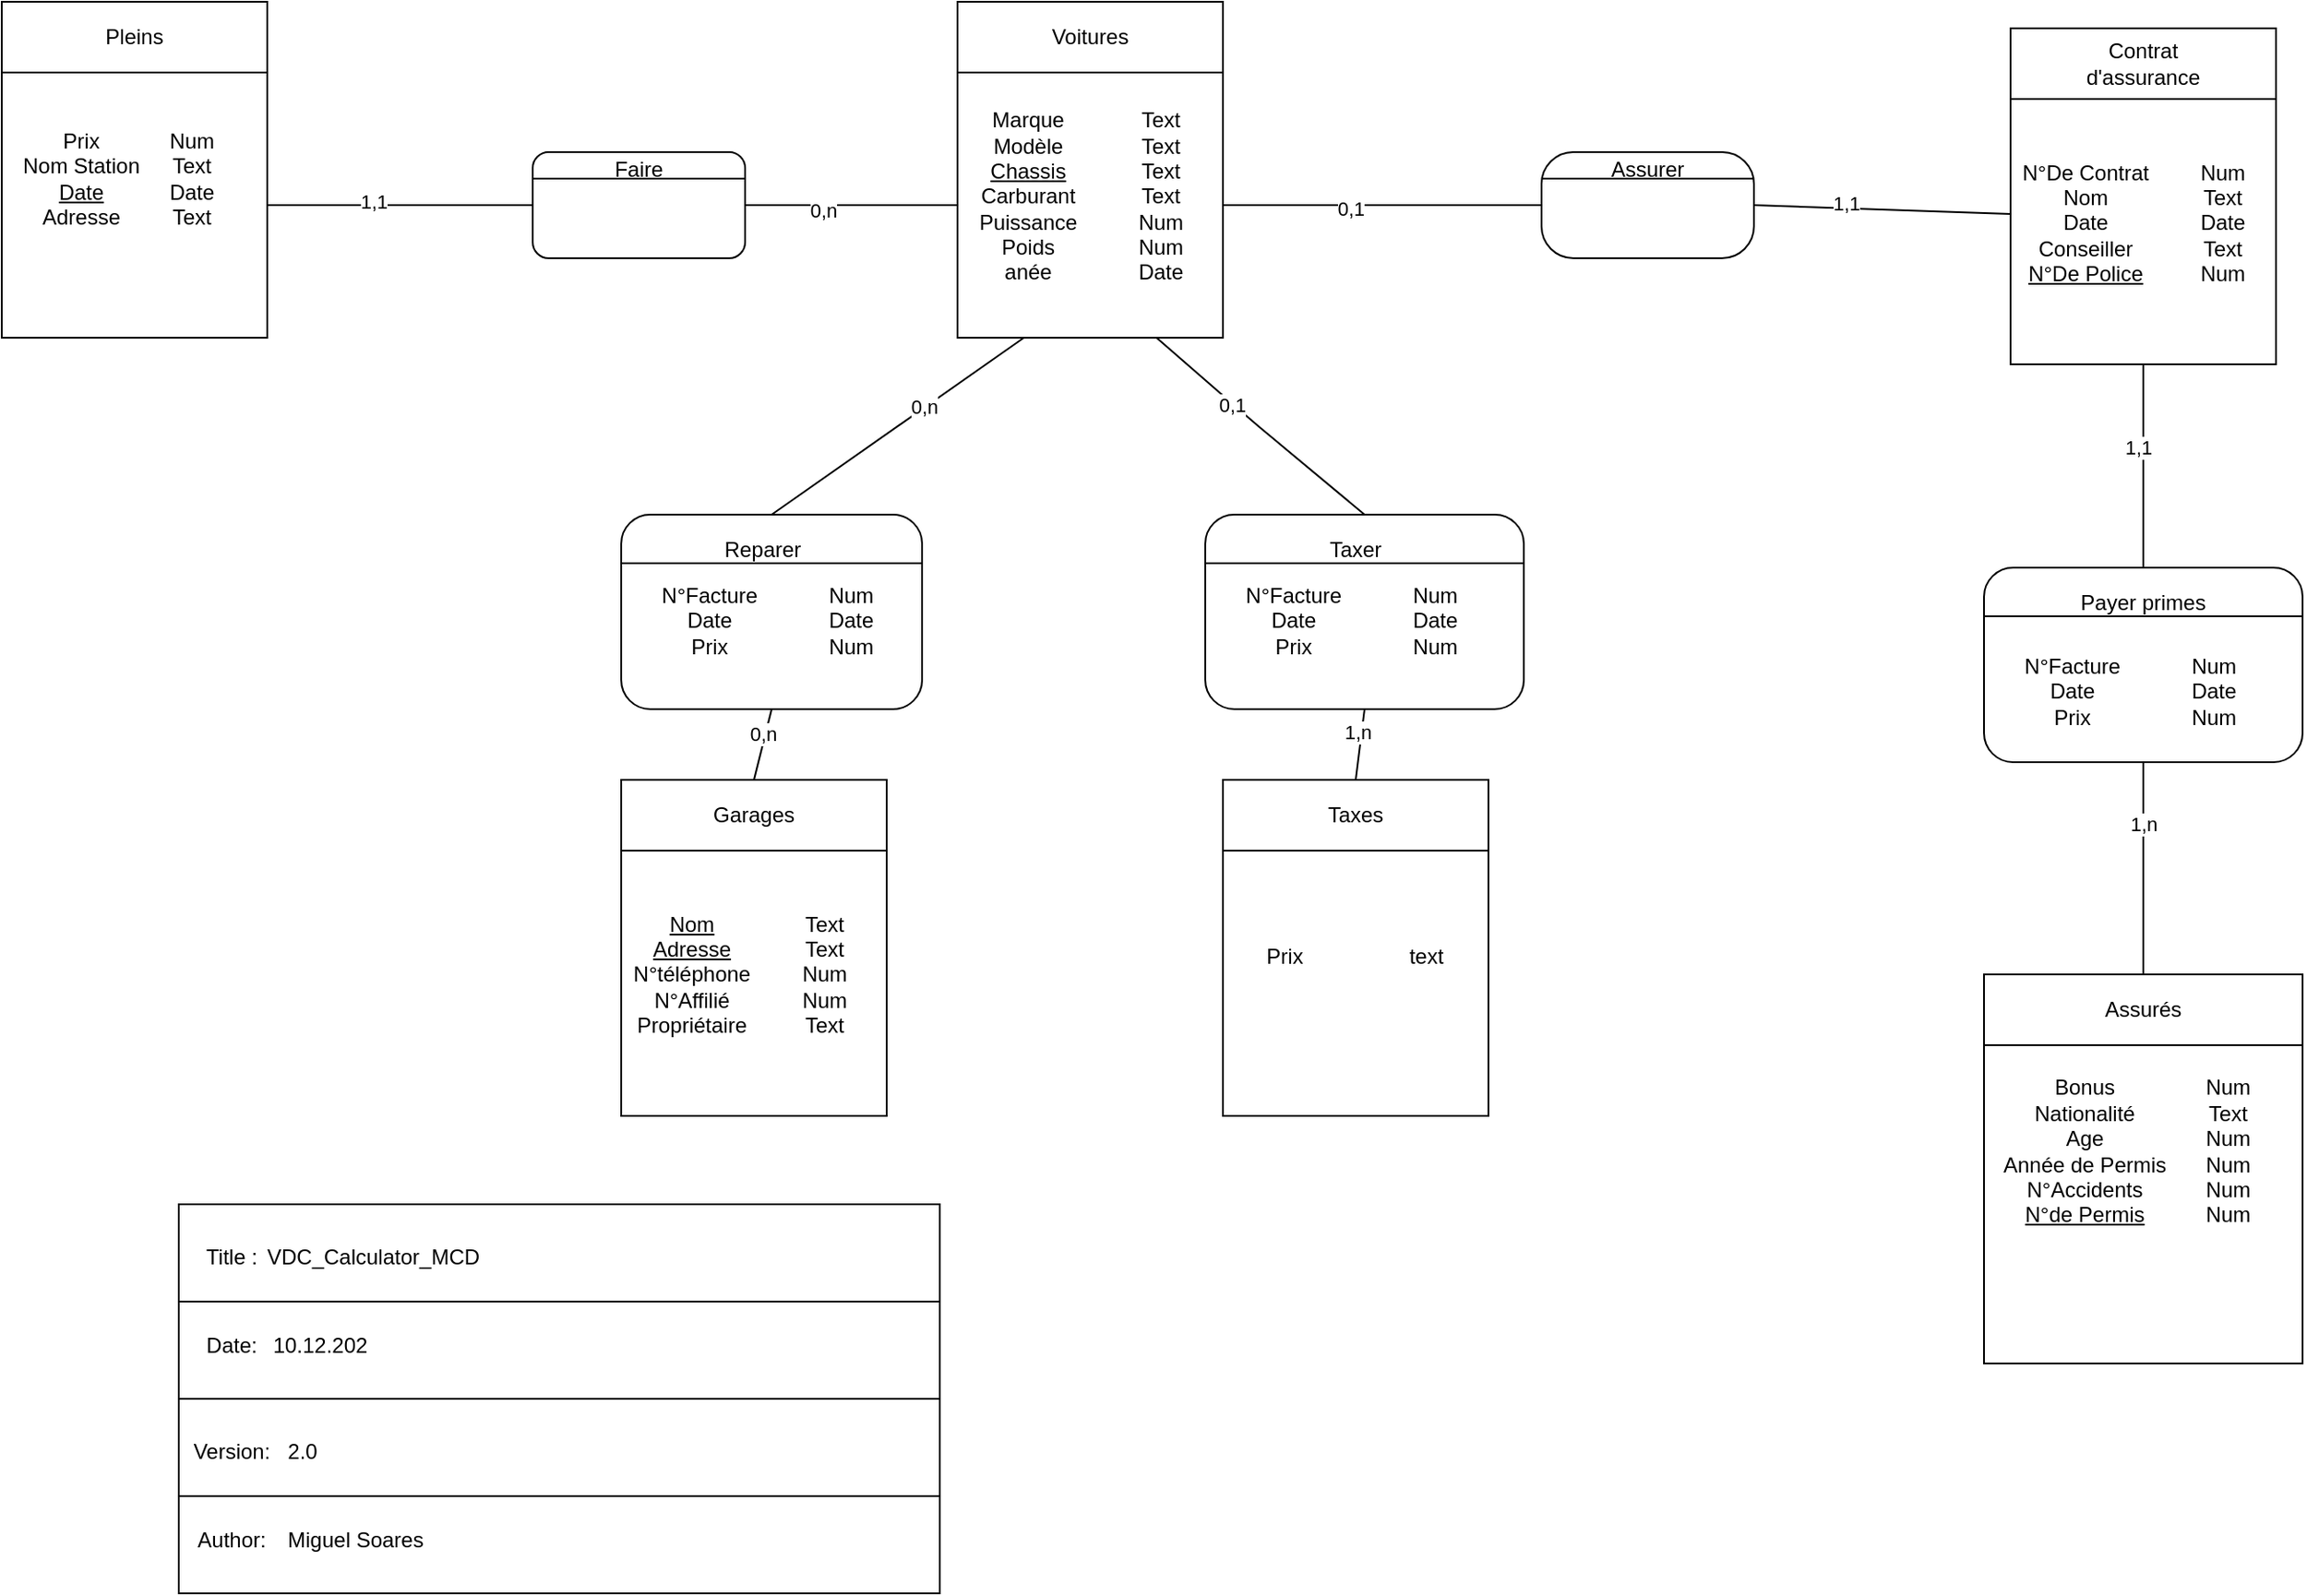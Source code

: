 <mxfile version="13.9.9" type="device"><diagram id="tcXQnR14htsbILbAPi33" name="Page-1"><mxGraphModel dx="1913" dy="806" grid="1" gridSize="10" guides="1" tooltips="1" connect="1" arrows="1" fold="1" page="1" pageScale="1" pageWidth="827" pageHeight="1169" math="0" shadow="0"><root><mxCell id="0"/><mxCell id="1" parent="0"/><mxCell id="NTyMuoMrqdEtnEc83sr2-3" value="" style="group" parent="1" vertex="1" connectable="0"><mxGeometry x="1070" y="730" width="180" height="220" as="geometry"/></mxCell><mxCell id="NTyMuoMrqdEtnEc83sr2-1" value="" style="whiteSpace=wrap;html=1;aspect=fixed;" parent="NTyMuoMrqdEtnEc83sr2-3" vertex="1"><mxGeometry y="40" width="180" height="180" as="geometry"/></mxCell><mxCell id="NTyMuoMrqdEtnEc83sr2-2" value="" style="rounded=0;whiteSpace=wrap;html=1;" parent="NTyMuoMrqdEtnEc83sr2-3" vertex="1"><mxGeometry width="180" height="40" as="geometry"/></mxCell><mxCell id="NTyMuoMrqdEtnEc83sr2-27" value="Assurés" style="text;html=1;strokeColor=none;fillColor=none;align=center;verticalAlign=middle;whiteSpace=wrap;rounded=0;" parent="NTyMuoMrqdEtnEc83sr2-3" vertex="1"><mxGeometry x="66" y="10" width="48" height="20" as="geometry"/></mxCell><mxCell id="QCs7Bhe9DMBvFQ6Hjhvt-1" value="Bonus&lt;br&gt;Nationalité&lt;br&gt;Age&lt;br&gt;Année de Permis&lt;br&gt;N°Accidents&lt;br&gt;&lt;u&gt;N°de Permis&lt;/u&gt;" style="text;html=1;strokeColor=none;fillColor=none;align=center;verticalAlign=middle;whiteSpace=wrap;rounded=0;" parent="NTyMuoMrqdEtnEc83sr2-3" vertex="1"><mxGeometry y="90" width="114" height="20" as="geometry"/></mxCell><mxCell id="QCs7Bhe9DMBvFQ6Hjhvt-3" value="Num&lt;br&gt;Text&lt;br&gt;Num&lt;br&gt;Num&lt;br&gt;Num&lt;br&gt;Num&lt;br&gt;" style="text;html=1;strokeColor=none;fillColor=none;align=center;verticalAlign=middle;whiteSpace=wrap;rounded=0;" parent="NTyMuoMrqdEtnEc83sr2-3" vertex="1"><mxGeometry x="114" y="90" width="48" height="20" as="geometry"/></mxCell><mxCell id="NTyMuoMrqdEtnEc83sr2-4" value="" style="group" parent="1" vertex="1" connectable="0"><mxGeometry x="640" y="620" width="150" height="190" as="geometry"/></mxCell><mxCell id="NTyMuoMrqdEtnEc83sr2-5" value="" style="whiteSpace=wrap;html=1;aspect=fixed;" parent="NTyMuoMrqdEtnEc83sr2-4" vertex="1"><mxGeometry y="40" width="150" height="150" as="geometry"/></mxCell><mxCell id="NTyMuoMrqdEtnEc83sr2-6" value="" style="rounded=0;whiteSpace=wrap;html=1;" parent="NTyMuoMrqdEtnEc83sr2-4" vertex="1"><mxGeometry width="150" height="40" as="geometry"/></mxCell><mxCell id="NTyMuoMrqdEtnEc83sr2-25" value="Taxes" style="text;html=1;strokeColor=none;fillColor=none;align=center;verticalAlign=middle;whiteSpace=wrap;rounded=0;" parent="NTyMuoMrqdEtnEc83sr2-4" vertex="1"><mxGeometry x="55" y="10" width="40" height="20" as="geometry"/></mxCell><mxCell id="NTyMuoMrqdEtnEc83sr2-39" value="Prix" style="text;html=1;strokeColor=none;fillColor=none;align=center;verticalAlign=middle;whiteSpace=wrap;rounded=0;" parent="NTyMuoMrqdEtnEc83sr2-4" vertex="1"><mxGeometry x="15" y="90" width="40" height="20" as="geometry"/></mxCell><mxCell id="NTyMuoMrqdEtnEc83sr2-40" value="text" style="text;html=1;strokeColor=none;fillColor=none;align=center;verticalAlign=middle;whiteSpace=wrap;rounded=0;" parent="NTyMuoMrqdEtnEc83sr2-4" vertex="1"><mxGeometry x="95" y="90" width="40" height="20" as="geometry"/></mxCell><mxCell id="NTyMuoMrqdEtnEc83sr2-7" value="" style="group" parent="1" vertex="1" connectable="0"><mxGeometry x="-50" y="180" width="150" height="190" as="geometry"/></mxCell><mxCell id="NTyMuoMrqdEtnEc83sr2-8" value="" style="whiteSpace=wrap;html=1;aspect=fixed;" parent="NTyMuoMrqdEtnEc83sr2-7" vertex="1"><mxGeometry y="40" width="150" height="150" as="geometry"/></mxCell><mxCell id="NTyMuoMrqdEtnEc83sr2-9" value="" style="rounded=0;whiteSpace=wrap;html=1;" parent="NTyMuoMrqdEtnEc83sr2-7" vertex="1"><mxGeometry width="150" height="40" as="geometry"/></mxCell><mxCell id="NTyMuoMrqdEtnEc83sr2-21" value="Pleins" style="text;html=1;strokeColor=none;fillColor=none;align=center;verticalAlign=middle;whiteSpace=wrap;rounded=0;" parent="NTyMuoMrqdEtnEc83sr2-7" vertex="1"><mxGeometry x="55" y="10" width="40" height="20" as="geometry"/></mxCell><mxCell id="NTyMuoMrqdEtnEc83sr2-37" value="Prix&lt;br&gt;Nom Station&lt;br&gt;&lt;u&gt;Date&lt;/u&gt;&lt;br&gt;Adresse" style="text;html=1;strokeColor=none;fillColor=none;align=center;verticalAlign=middle;whiteSpace=wrap;rounded=0;" parent="NTyMuoMrqdEtnEc83sr2-7" vertex="1"><mxGeometry x="10" y="90" width="70" height="20" as="geometry"/></mxCell><mxCell id="NTyMuoMrqdEtnEc83sr2-38" value="Num&lt;br&gt;Text&lt;br&gt;Date&lt;br&gt;Text" style="text;html=1;strokeColor=none;fillColor=none;align=center;verticalAlign=middle;whiteSpace=wrap;rounded=0;" parent="NTyMuoMrqdEtnEc83sr2-7" vertex="1"><mxGeometry x="80" y="90" width="55" height="20" as="geometry"/></mxCell><mxCell id="NTyMuoMrqdEtnEc83sr2-10" value="" style="group" parent="1" vertex="1" connectable="0"><mxGeometry x="300" y="620" width="150" height="190" as="geometry"/></mxCell><mxCell id="NTyMuoMrqdEtnEc83sr2-11" value="" style="whiteSpace=wrap;html=1;aspect=fixed;" parent="NTyMuoMrqdEtnEc83sr2-10" vertex="1"><mxGeometry y="40" width="150" height="150" as="geometry"/></mxCell><mxCell id="NTyMuoMrqdEtnEc83sr2-12" value="" style="rounded=0;whiteSpace=wrap;html=1;" parent="NTyMuoMrqdEtnEc83sr2-10" vertex="1"><mxGeometry width="150" height="40" as="geometry"/></mxCell><mxCell id="NTyMuoMrqdEtnEc83sr2-22" value="Garages" style="text;html=1;strokeColor=none;fillColor=none;align=center;verticalAlign=middle;whiteSpace=wrap;rounded=0;" parent="NTyMuoMrqdEtnEc83sr2-10" vertex="1"><mxGeometry x="55" y="10" width="40" height="20" as="geometry"/></mxCell><mxCell id="NTyMuoMrqdEtnEc83sr2-41" value="&lt;u&gt;Nom&lt;/u&gt;&lt;br&gt;&lt;u&gt;Adresse&lt;/u&gt;&lt;br&gt;N°téléphone&lt;br&gt;N°Affilié&lt;br&gt;Propriétaire" style="text;html=1;strokeColor=none;fillColor=none;align=center;verticalAlign=middle;whiteSpace=wrap;rounded=0;" parent="NTyMuoMrqdEtnEc83sr2-10" vertex="1"><mxGeometry x="20" y="100" width="40" height="20" as="geometry"/></mxCell><mxCell id="NTyMuoMrqdEtnEc83sr2-42" value="Text&lt;br&gt;Text&lt;br&gt;Num&lt;br&gt;Num&lt;br&gt;Text" style="text;html=1;strokeColor=none;fillColor=none;align=center;verticalAlign=middle;whiteSpace=wrap;rounded=0;" parent="NTyMuoMrqdEtnEc83sr2-10" vertex="1"><mxGeometry x="95" y="100" width="40" height="20" as="geometry"/></mxCell><mxCell id="NTyMuoMrqdEtnEc83sr2-16" value="" style="group" parent="1" vertex="1" connectable="0"><mxGeometry x="490" y="180" width="150" height="190" as="geometry"/></mxCell><mxCell id="NTyMuoMrqdEtnEc83sr2-17" value="" style="whiteSpace=wrap;html=1;aspect=fixed;" parent="NTyMuoMrqdEtnEc83sr2-16" vertex="1"><mxGeometry y="40" width="150" height="150" as="geometry"/></mxCell><mxCell id="NTyMuoMrqdEtnEc83sr2-18" value="" style="rounded=0;whiteSpace=wrap;html=1;" parent="NTyMuoMrqdEtnEc83sr2-16" vertex="1"><mxGeometry width="150" height="40" as="geometry"/></mxCell><mxCell id="NTyMuoMrqdEtnEc83sr2-20" value="Voitures" style="text;html=1;strokeColor=none;fillColor=none;align=center;verticalAlign=middle;whiteSpace=wrap;rounded=0;" parent="NTyMuoMrqdEtnEc83sr2-16" vertex="1"><mxGeometry x="55" y="10" width="40" height="20" as="geometry"/></mxCell><mxCell id="NTyMuoMrqdEtnEc83sr2-35" value="Marque&lt;br&gt;Modèle&lt;br&gt;&lt;u&gt;Chassis&lt;br&gt;&lt;/u&gt;Carburant&lt;br&gt;Puissance&lt;br&gt;Poids&lt;br&gt;anée" style="text;html=1;strokeColor=none;fillColor=none;align=center;verticalAlign=middle;whiteSpace=wrap;rounded=0;" parent="NTyMuoMrqdEtnEc83sr2-16" vertex="1"><mxGeometry x="20" y="100" width="40" height="20" as="geometry"/></mxCell><mxCell id="NTyMuoMrqdEtnEc83sr2-36" value="Text&lt;br&gt;Text&lt;br&gt;Text&lt;br&gt;Text&lt;br&gt;Num&lt;br&gt;Num&lt;br&gt;Date" style="text;html=1;strokeColor=none;fillColor=none;align=center;verticalAlign=middle;whiteSpace=wrap;rounded=0;" parent="NTyMuoMrqdEtnEc83sr2-16" vertex="1"><mxGeometry x="95" y="100" width="40" height="20" as="geometry"/></mxCell><mxCell id="NTyMuoMrqdEtnEc83sr2-31" value="" style="group" parent="1" vertex="1" connectable="0"><mxGeometry x="1085" y="195" width="150" height="190" as="geometry"/></mxCell><mxCell id="NTyMuoMrqdEtnEc83sr2-32" value="" style="whiteSpace=wrap;html=1;aspect=fixed;" parent="NTyMuoMrqdEtnEc83sr2-31" vertex="1"><mxGeometry y="40" width="150" height="150" as="geometry"/></mxCell><mxCell id="NTyMuoMrqdEtnEc83sr2-33" value="" style="rounded=0;whiteSpace=wrap;html=1;" parent="NTyMuoMrqdEtnEc83sr2-31" vertex="1"><mxGeometry width="150" height="40" as="geometry"/></mxCell><mxCell id="NTyMuoMrqdEtnEc83sr2-24" value="Contrat d'assurance" style="text;html=1;strokeColor=none;fillColor=none;align=center;verticalAlign=middle;whiteSpace=wrap;rounded=0;" parent="NTyMuoMrqdEtnEc83sr2-31" vertex="1"><mxGeometry x="55" y="10" width="40" height="20" as="geometry"/></mxCell><mxCell id="NTyMuoMrqdEtnEc83sr2-48" value="N°De Contrat&lt;br&gt;Nom&lt;br&gt;Date&lt;br&gt;Conseiller&lt;br&gt;&lt;u&gt;N°De Police&lt;/u&gt;" style="text;html=1;strokeColor=none;fillColor=none;align=center;verticalAlign=middle;whiteSpace=wrap;rounded=0;" parent="NTyMuoMrqdEtnEc83sr2-31" vertex="1"><mxGeometry y="100" width="85" height="20" as="geometry"/></mxCell><mxCell id="NTyMuoMrqdEtnEc83sr2-49" value="Num&lt;br&gt;Text&lt;br&gt;Date&lt;br&gt;Text&lt;br&gt;Num" style="text;html=1;strokeColor=none;fillColor=none;align=center;verticalAlign=middle;whiteSpace=wrap;rounded=0;" parent="NTyMuoMrqdEtnEc83sr2-31" vertex="1"><mxGeometry x="100" y="100" width="40" height="20" as="geometry"/></mxCell><mxCell id="QCs7Bhe9DMBvFQ6Hjhvt-7" value="" style="rounded=1;whiteSpace=wrap;html=1;arcSize=30;" parent="1" vertex="1"><mxGeometry x="820" y="265" width="120" height="60" as="geometry"/></mxCell><mxCell id="QCs7Bhe9DMBvFQ6Hjhvt-9" value="" style="endArrow=none;html=1;entryX=0;entryY=0.5;entryDx=0;entryDy=0;exitX=1;exitY=0.5;exitDx=0;exitDy=0;" parent="1" source="NTyMuoMrqdEtnEc83sr2-17" target="QCs7Bhe9DMBvFQ6Hjhvt-7" edge="1"><mxGeometry width="50" height="50" relative="1" as="geometry"><mxPoint x="700" y="510" as="sourcePoint"/><mxPoint x="750" y="460" as="targetPoint"/></mxGeometry></mxCell><mxCell id="QCs7Bhe9DMBvFQ6Hjhvt-17" value="0,1" style="edgeLabel;html=1;align=center;verticalAlign=middle;resizable=0;points=[];" parent="QCs7Bhe9DMBvFQ6Hjhvt-9" vertex="1" connectable="0"><mxGeometry x="-0.237" y="-2" relative="1" as="geometry"><mxPoint x="3" as="offset"/></mxGeometry></mxCell><mxCell id="QCs7Bhe9DMBvFQ6Hjhvt-10" value="" style="endArrow=none;html=1;entryX=0;entryY=0.25;entryDx=0;entryDy=0;exitX=1;exitY=0.5;exitDx=0;exitDy=0;" parent="1" source="QCs7Bhe9DMBvFQ6Hjhvt-7" target="NTyMuoMrqdEtnEc83sr2-48" edge="1"><mxGeometry width="50" height="50" relative="1" as="geometry"><mxPoint x="1000" y="410" as="sourcePoint"/><mxPoint x="1050" y="360" as="targetPoint"/></mxGeometry></mxCell><mxCell id="QCs7Bhe9DMBvFQ6Hjhvt-16" value="1,1" style="edgeLabel;html=1;align=center;verticalAlign=middle;resizable=0;points=[];" parent="QCs7Bhe9DMBvFQ6Hjhvt-10" vertex="1" connectable="0"><mxGeometry x="-0.284" y="3" relative="1" as="geometry"><mxPoint as="offset"/></mxGeometry></mxCell><mxCell id="QCs7Bhe9DMBvFQ6Hjhvt-11" value="" style="endArrow=none;html=1;entryX=0.5;entryY=1;entryDx=0;entryDy=0;exitX=0.5;exitY=0;exitDx=0;exitDy=0;" parent="1" source="upqo0VIAlWbgX_4L5v_O-7" target="NTyMuoMrqdEtnEc83sr2-32" edge="1"><mxGeometry width="50" height="50" relative="1" as="geometry"><mxPoint x="1160" y="520" as="sourcePoint"/><mxPoint x="1080" y="500" as="targetPoint"/></mxGeometry></mxCell><mxCell id="QCs7Bhe9DMBvFQ6Hjhvt-14" value="1,1" style="edgeLabel;html=1;align=center;verticalAlign=middle;resizable=0;points=[];" parent="QCs7Bhe9DMBvFQ6Hjhvt-11" vertex="1" connectable="0"><mxGeometry x="0.185" y="3" relative="1" as="geometry"><mxPoint as="offset"/></mxGeometry></mxCell><mxCell id="QCs7Bhe9DMBvFQ6Hjhvt-12" value="" style="endArrow=none;html=1;entryX=0.5;entryY=1;entryDx=0;entryDy=0;exitX=0.5;exitY=0;exitDx=0;exitDy=0;" parent="1" source="NTyMuoMrqdEtnEc83sr2-2" target="upqo0VIAlWbgX_4L5v_O-7" edge="1"><mxGeometry width="50" height="50" relative="1" as="geometry"><mxPoint x="890" y="590" as="sourcePoint"/><mxPoint x="1160" y="580" as="targetPoint"/></mxGeometry></mxCell><mxCell id="QCs7Bhe9DMBvFQ6Hjhvt-13" value="1,n" style="edgeLabel;html=1;align=center;verticalAlign=middle;resizable=0;points=[];" parent="QCs7Bhe9DMBvFQ6Hjhvt-12" vertex="1" connectable="0"><mxGeometry x="0.427" relative="1" as="geometry"><mxPoint as="offset"/></mxGeometry></mxCell><mxCell id="QCs7Bhe9DMBvFQ6Hjhvt-23" value="" style="rounded=1;whiteSpace=wrap;html=1;" parent="1" vertex="1"><mxGeometry x="630" y="470" width="180" height="110" as="geometry"/></mxCell><mxCell id="QCs7Bhe9DMBvFQ6Hjhvt-24" value="" style="rounded=1;whiteSpace=wrap;html=1;" parent="1" vertex="1"><mxGeometry x="300" y="470" width="170" height="110" as="geometry"/></mxCell><mxCell id="QCs7Bhe9DMBvFQ6Hjhvt-25" value="" style="endArrow=none;html=1;entryX=0.25;entryY=1;entryDx=0;entryDy=0;exitX=0.5;exitY=0;exitDx=0;exitDy=0;" parent="1" source="QCs7Bhe9DMBvFQ6Hjhvt-24" target="NTyMuoMrqdEtnEc83sr2-17" edge="1"><mxGeometry width="50" height="50" relative="1" as="geometry"><mxPoint x="340" y="420" as="sourcePoint"/><mxPoint x="390" y="370" as="targetPoint"/></mxGeometry></mxCell><mxCell id="QCs7Bhe9DMBvFQ6Hjhvt-37" value="0,n" style="edgeLabel;html=1;align=center;verticalAlign=middle;resizable=0;points=[];" parent="QCs7Bhe9DMBvFQ6Hjhvt-25" vertex="1" connectable="0"><mxGeometry x="0.211" y="1" relative="1" as="geometry"><mxPoint as="offset"/></mxGeometry></mxCell><mxCell id="QCs7Bhe9DMBvFQ6Hjhvt-26" value="" style="endArrow=none;html=1;entryX=0.5;entryY=1;entryDx=0;entryDy=0;exitX=0.5;exitY=0;exitDx=0;exitDy=0;" parent="1" source="NTyMuoMrqdEtnEc83sr2-12" target="QCs7Bhe9DMBvFQ6Hjhvt-24" edge="1"><mxGeometry width="50" height="50" relative="1" as="geometry"><mxPoint x="140" y="620" as="sourcePoint"/><mxPoint x="190" y="570" as="targetPoint"/></mxGeometry></mxCell><mxCell id="QCs7Bhe9DMBvFQ6Hjhvt-36" value="0,n" style="edgeLabel;html=1;align=center;verticalAlign=middle;resizable=0;points=[];" parent="QCs7Bhe9DMBvFQ6Hjhvt-26" vertex="1" connectable="0"><mxGeometry x="0.286" y="2" relative="1" as="geometry"><mxPoint as="offset"/></mxGeometry></mxCell><mxCell id="QCs7Bhe9DMBvFQ6Hjhvt-27" value="" style="endArrow=none;html=1;entryX=0.75;entryY=1;entryDx=0;entryDy=0;exitX=0.5;exitY=0;exitDx=0;exitDy=0;" parent="1" source="QCs7Bhe9DMBvFQ6Hjhvt-23" target="NTyMuoMrqdEtnEc83sr2-17" edge="1"><mxGeometry width="50" height="50" relative="1" as="geometry"><mxPoint x="590" y="490" as="sourcePoint"/><mxPoint x="640" y="440" as="targetPoint"/><Array as="points"><mxPoint x="660" y="420"/></Array></mxGeometry></mxCell><mxCell id="QCs7Bhe9DMBvFQ6Hjhvt-42" value="0,1" style="edgeLabel;html=1;align=center;verticalAlign=middle;resizable=0;points=[];" parent="QCs7Bhe9DMBvFQ6Hjhvt-27" vertex="1" connectable="0"><mxGeometry x="0.261" y="1" relative="1" as="geometry"><mxPoint as="offset"/></mxGeometry></mxCell><mxCell id="QCs7Bhe9DMBvFQ6Hjhvt-28" value="" style="endArrow=none;html=1;entryX=0.5;entryY=1;entryDx=0;entryDy=0;exitX=0.5;exitY=0;exitDx=0;exitDy=0;" parent="1" source="NTyMuoMrqdEtnEc83sr2-6" target="QCs7Bhe9DMBvFQ6Hjhvt-23" edge="1"><mxGeometry width="50" height="50" relative="1" as="geometry"><mxPoint x="550" y="600" as="sourcePoint"/><mxPoint x="600" y="550" as="targetPoint"/></mxGeometry></mxCell><mxCell id="QCs7Bhe9DMBvFQ6Hjhvt-43" value="1,n" style="edgeLabel;html=1;align=center;verticalAlign=middle;resizable=0;points=[];" parent="QCs7Bhe9DMBvFQ6Hjhvt-28" vertex="1" connectable="0"><mxGeometry x="0.333" y="3" relative="1" as="geometry"><mxPoint as="offset"/></mxGeometry></mxCell><mxCell id="QCs7Bhe9DMBvFQ6Hjhvt-29" value="" style="rounded=1;whiteSpace=wrap;html=1;" parent="1" vertex="1"><mxGeometry x="250" y="265" width="120" height="60" as="geometry"/></mxCell><mxCell id="QCs7Bhe9DMBvFQ6Hjhvt-30" value="" style="endArrow=none;html=1;entryX=0;entryY=0.5;entryDx=0;entryDy=0;" parent="1" source="NTyMuoMrqdEtnEc83sr2-8" target="QCs7Bhe9DMBvFQ6Hjhvt-29" edge="1"><mxGeometry width="50" height="50" relative="1" as="geometry"><mxPoint x="160" y="330" as="sourcePoint"/><mxPoint x="210" y="280" as="targetPoint"/></mxGeometry></mxCell><mxCell id="QCs7Bhe9DMBvFQ6Hjhvt-38" value="1,1" style="edgeLabel;html=1;align=center;verticalAlign=middle;resizable=0;points=[];" parent="QCs7Bhe9DMBvFQ6Hjhvt-30" vertex="1" connectable="0"><mxGeometry x="-0.2" y="2" relative="1" as="geometry"><mxPoint as="offset"/></mxGeometry></mxCell><mxCell id="QCs7Bhe9DMBvFQ6Hjhvt-32" value="" style="endArrow=none;html=1;entryX=0;entryY=0.5;entryDx=0;entryDy=0;exitX=1;exitY=0.5;exitDx=0;exitDy=0;" parent="1" source="QCs7Bhe9DMBvFQ6Hjhvt-29" target="NTyMuoMrqdEtnEc83sr2-17" edge="1"><mxGeometry width="50" height="50" relative="1" as="geometry"><mxPoint x="350" y="410" as="sourcePoint"/><mxPoint x="400" y="360" as="targetPoint"/></mxGeometry></mxCell><mxCell id="QCs7Bhe9DMBvFQ6Hjhvt-40" value="0,n" style="edgeLabel;html=1;align=center;verticalAlign=middle;resizable=0;points=[];" parent="QCs7Bhe9DMBvFQ6Hjhvt-32" vertex="1" connectable="0"><mxGeometry x="-0.277" y="-3" relative="1" as="geometry"><mxPoint as="offset"/></mxGeometry></mxCell><mxCell id="upqo0VIAlWbgX_4L5v_O-1" value="Reparer" style="text;html=1;strokeColor=none;fillColor=none;align=center;verticalAlign=middle;whiteSpace=wrap;rounded=0;" parent="1" vertex="1"><mxGeometry x="360" y="480" width="40" height="20" as="geometry"/></mxCell><mxCell id="upqo0VIAlWbgX_4L5v_O-2" value="Taxer" style="text;html=1;strokeColor=none;fillColor=none;align=center;verticalAlign=middle;whiteSpace=wrap;rounded=0;" parent="1" vertex="1"><mxGeometry x="695" y="480" width="40" height="20" as="geometry"/></mxCell><mxCell id="upqo0VIAlWbgX_4L5v_O-3" value="" style="endArrow=none;html=1;entryX=1;entryY=0.25;entryDx=0;entryDy=0;exitX=0;exitY=0.25;exitDx=0;exitDy=0;" parent="1" source="QCs7Bhe9DMBvFQ6Hjhvt-24" target="QCs7Bhe9DMBvFQ6Hjhvt-24" edge="1"><mxGeometry width="50" height="50" relative="1" as="geometry"><mxPoint x="210" y="570" as="sourcePoint"/><mxPoint x="260" y="520" as="targetPoint"/></mxGeometry></mxCell><mxCell id="upqo0VIAlWbgX_4L5v_O-4" value="" style="endArrow=none;html=1;entryX=1;entryY=0.25;entryDx=0;entryDy=0;exitX=0;exitY=0.25;exitDx=0;exitDy=0;" parent="1" source="QCs7Bhe9DMBvFQ6Hjhvt-23" target="QCs7Bhe9DMBvFQ6Hjhvt-23" edge="1"><mxGeometry width="50" height="50" relative="1" as="geometry"><mxPoint x="590" y="580" as="sourcePoint"/><mxPoint x="640" y="530" as="targetPoint"/></mxGeometry></mxCell><mxCell id="upqo0VIAlWbgX_4L5v_O-5" value="N°Facture&lt;br&gt;Date&lt;br&gt;Prix" style="text;html=1;strokeColor=none;fillColor=none;align=center;verticalAlign=middle;whiteSpace=wrap;rounded=0;" parent="1" vertex="1"><mxGeometry x="330" y="520" width="40" height="20" as="geometry"/></mxCell><mxCell id="upqo0VIAlWbgX_4L5v_O-6" value="Num&lt;br&gt;Date&lt;br&gt;Num" style="text;html=1;strokeColor=none;fillColor=none;align=center;verticalAlign=middle;whiteSpace=wrap;rounded=0;" parent="1" vertex="1"><mxGeometry x="410" y="520" width="40" height="20" as="geometry"/></mxCell><mxCell id="NTyMuoMrqdEtnEc83sr2-46" value="Num&lt;br&gt;Date&lt;br&gt;Num" style="text;html=1;strokeColor=none;fillColor=none;align=center;verticalAlign=middle;whiteSpace=wrap;rounded=0;" parent="1" vertex="1"><mxGeometry x="740" y="520" width="40" height="20" as="geometry"/></mxCell><mxCell id="NTyMuoMrqdEtnEc83sr2-43" value="N°Facture&lt;br&gt;Date&lt;br&gt;Prix" style="text;html=1;strokeColor=none;fillColor=none;align=center;verticalAlign=middle;whiteSpace=wrap;rounded=0;" parent="1" vertex="1"><mxGeometry x="660" y="520" width="40" height="20" as="geometry"/></mxCell><mxCell id="upqo0VIAlWbgX_4L5v_O-11" value="" style="group" parent="1" vertex="1" connectable="0"><mxGeometry x="1070" y="500" width="180" height="110" as="geometry"/></mxCell><mxCell id="upqo0VIAlWbgX_4L5v_O-7" value="" style="rounded=1;whiteSpace=wrap;html=1;" parent="upqo0VIAlWbgX_4L5v_O-11" vertex="1"><mxGeometry width="180" height="110" as="geometry"/></mxCell><mxCell id="upqo0VIAlWbgX_4L5v_O-8" value="Num&lt;br&gt;Date&lt;br&gt;Num" style="text;html=1;strokeColor=none;fillColor=none;align=center;verticalAlign=middle;whiteSpace=wrap;rounded=0;" parent="upqo0VIAlWbgX_4L5v_O-11" vertex="1"><mxGeometry x="110" y="60" width="40" height="20" as="geometry"/></mxCell><mxCell id="upqo0VIAlWbgX_4L5v_O-9" value="N°Facture&lt;br&gt;Date&lt;br&gt;Prix" style="text;html=1;strokeColor=none;fillColor=none;align=center;verticalAlign=middle;whiteSpace=wrap;rounded=0;" parent="upqo0VIAlWbgX_4L5v_O-11" vertex="1"><mxGeometry x="30" y="60" width="40" height="20" as="geometry"/></mxCell><mxCell id="upqo0VIAlWbgX_4L5v_O-10" value="Payer primes" style="text;html=1;strokeColor=none;fillColor=none;align=center;verticalAlign=middle;whiteSpace=wrap;rounded=0;" parent="upqo0VIAlWbgX_4L5v_O-11" vertex="1"><mxGeometry x="45" y="10" width="90" height="20" as="geometry"/></mxCell><mxCell id="upqo0VIAlWbgX_4L5v_O-12" value="" style="endArrow=none;html=1;entryX=1;entryY=0.25;entryDx=0;entryDy=0;exitX=0;exitY=0.25;exitDx=0;exitDy=0;" parent="upqo0VIAlWbgX_4L5v_O-11" source="upqo0VIAlWbgX_4L5v_O-7" target="upqo0VIAlWbgX_4L5v_O-7" edge="1"><mxGeometry width="50" height="50" relative="1" as="geometry"><mxPoint x="-160" y="100" as="sourcePoint"/><mxPoint x="-110" y="50" as="targetPoint"/></mxGeometry></mxCell><mxCell id="upqo0VIAlWbgX_4L5v_O-13" value="Faire" style="text;html=1;strokeColor=none;fillColor=none;align=center;verticalAlign=middle;whiteSpace=wrap;rounded=0;" parent="1" vertex="1"><mxGeometry x="290" y="265" width="40" height="20" as="geometry"/></mxCell><mxCell id="upqo0VIAlWbgX_4L5v_O-14" value="Assurer" style="text;html=1;strokeColor=none;fillColor=none;align=center;verticalAlign=middle;whiteSpace=wrap;rounded=0;" parent="1" vertex="1"><mxGeometry x="860" y="265" width="40" height="20" as="geometry"/></mxCell><mxCell id="upqo0VIAlWbgX_4L5v_O-15" value="" style="endArrow=none;html=1;entryX=1;entryY=0.25;entryDx=0;entryDy=0;exitX=0;exitY=0.25;exitDx=0;exitDy=0;" parent="1" source="QCs7Bhe9DMBvFQ6Hjhvt-29" target="QCs7Bhe9DMBvFQ6Hjhvt-29" edge="1"><mxGeometry width="50" height="50" relative="1" as="geometry"><mxPoint x="200" y="500" as="sourcePoint"/><mxPoint x="250" y="450" as="targetPoint"/></mxGeometry></mxCell><mxCell id="upqo0VIAlWbgX_4L5v_O-16" value="" style="endArrow=none;html=1;entryX=1;entryY=0.25;entryDx=0;entryDy=0;exitX=0;exitY=0.25;exitDx=0;exitDy=0;" parent="1" source="QCs7Bhe9DMBvFQ6Hjhvt-7" target="QCs7Bhe9DMBvFQ6Hjhvt-7" edge="1"><mxGeometry width="50" height="50" relative="1" as="geometry"><mxPoint x="910" y="410" as="sourcePoint"/><mxPoint x="960" y="360" as="targetPoint"/></mxGeometry></mxCell><mxCell id="upqo0VIAlWbgX_4L5v_O-17" value="" style="rounded=0;whiteSpace=wrap;html=1;" parent="1" vertex="1"><mxGeometry x="50" y="860" width="430" height="220" as="geometry"/></mxCell><mxCell id="upqo0VIAlWbgX_4L5v_O-18" value="" style="endArrow=none;html=1;entryX=1;entryY=0.25;entryDx=0;entryDy=0;exitX=0;exitY=0.25;exitDx=0;exitDy=0;" parent="1" source="upqo0VIAlWbgX_4L5v_O-17" target="upqo0VIAlWbgX_4L5v_O-17" edge="1"><mxGeometry width="50" height="50" relative="1" as="geometry"><mxPoint x="10" y="820" as="sourcePoint"/><mxPoint x="60" y="770" as="targetPoint"/></mxGeometry></mxCell><mxCell id="upqo0VIAlWbgX_4L5v_O-19" value="" style="endArrow=none;html=1;entryX=1;entryY=0.5;entryDx=0;entryDy=0;exitX=0;exitY=0.5;exitDx=0;exitDy=0;" parent="1" source="upqo0VIAlWbgX_4L5v_O-17" target="upqo0VIAlWbgX_4L5v_O-17" edge="1"><mxGeometry width="50" height="50" relative="1" as="geometry"><mxPoint x="70" y="790" as="sourcePoint"/><mxPoint x="120" y="740" as="targetPoint"/></mxGeometry></mxCell><mxCell id="upqo0VIAlWbgX_4L5v_O-20" value="" style="endArrow=none;html=1;exitX=0;exitY=0.75;exitDx=0;exitDy=0;entryX=1;entryY=0.75;entryDx=0;entryDy=0;" parent="1" source="upqo0VIAlWbgX_4L5v_O-17" target="upqo0VIAlWbgX_4L5v_O-17" edge="1"><mxGeometry width="50" height="50" relative="1" as="geometry"><mxPoint x="100" y="750" as="sourcePoint"/><mxPoint x="150" y="700" as="targetPoint"/></mxGeometry></mxCell><mxCell id="upqo0VIAlWbgX_4L5v_O-21" value="Title :" style="text;html=1;strokeColor=none;fillColor=none;align=center;verticalAlign=middle;whiteSpace=wrap;rounded=0;" parent="1" vertex="1"><mxGeometry x="60" y="880" width="40" height="20" as="geometry"/></mxCell><mxCell id="upqo0VIAlWbgX_4L5v_O-22" value="Author:" style="text;html=1;strokeColor=none;fillColor=none;align=center;verticalAlign=middle;whiteSpace=wrap;rounded=0;" parent="1" vertex="1"><mxGeometry x="60" y="1040" width="40" height="20" as="geometry"/></mxCell><mxCell id="upqo0VIAlWbgX_4L5v_O-23" value="Version:" style="text;html=1;strokeColor=none;fillColor=none;align=center;verticalAlign=middle;whiteSpace=wrap;rounded=0;" parent="1" vertex="1"><mxGeometry x="60" y="990" width="40" height="20" as="geometry"/></mxCell><mxCell id="upqo0VIAlWbgX_4L5v_O-24" value="Date:" style="text;html=1;strokeColor=none;fillColor=none;align=center;verticalAlign=middle;whiteSpace=wrap;rounded=0;" parent="1" vertex="1"><mxGeometry x="60" y="930" width="40" height="20" as="geometry"/></mxCell><mxCell id="upqo0VIAlWbgX_4L5v_O-25" value="VDC_Calculator_MCD" style="text;html=1;strokeColor=none;fillColor=none;align=center;verticalAlign=middle;whiteSpace=wrap;rounded=0;" parent="1" vertex="1"><mxGeometry x="140" y="880" width="40" height="20" as="geometry"/></mxCell><mxCell id="upqo0VIAlWbgX_4L5v_O-26" value="10.12.202" style="text;html=1;strokeColor=none;fillColor=none;align=center;verticalAlign=middle;whiteSpace=wrap;rounded=0;" parent="1" vertex="1"><mxGeometry x="110" y="930" width="40" height="20" as="geometry"/></mxCell><mxCell id="upqo0VIAlWbgX_4L5v_O-27" value="2.0" style="text;html=1;strokeColor=none;fillColor=none;align=center;verticalAlign=middle;whiteSpace=wrap;rounded=0;" parent="1" vertex="1"><mxGeometry x="100" y="990" width="40" height="20" as="geometry"/></mxCell><mxCell id="upqo0VIAlWbgX_4L5v_O-28" value="Miguel Soares" style="text;html=1;strokeColor=none;fillColor=none;align=center;verticalAlign=middle;whiteSpace=wrap;rounded=0;" parent="1" vertex="1"><mxGeometry x="100" y="1040" width="100" height="20" as="geometry"/></mxCell></root></mxGraphModel></diagram></mxfile>